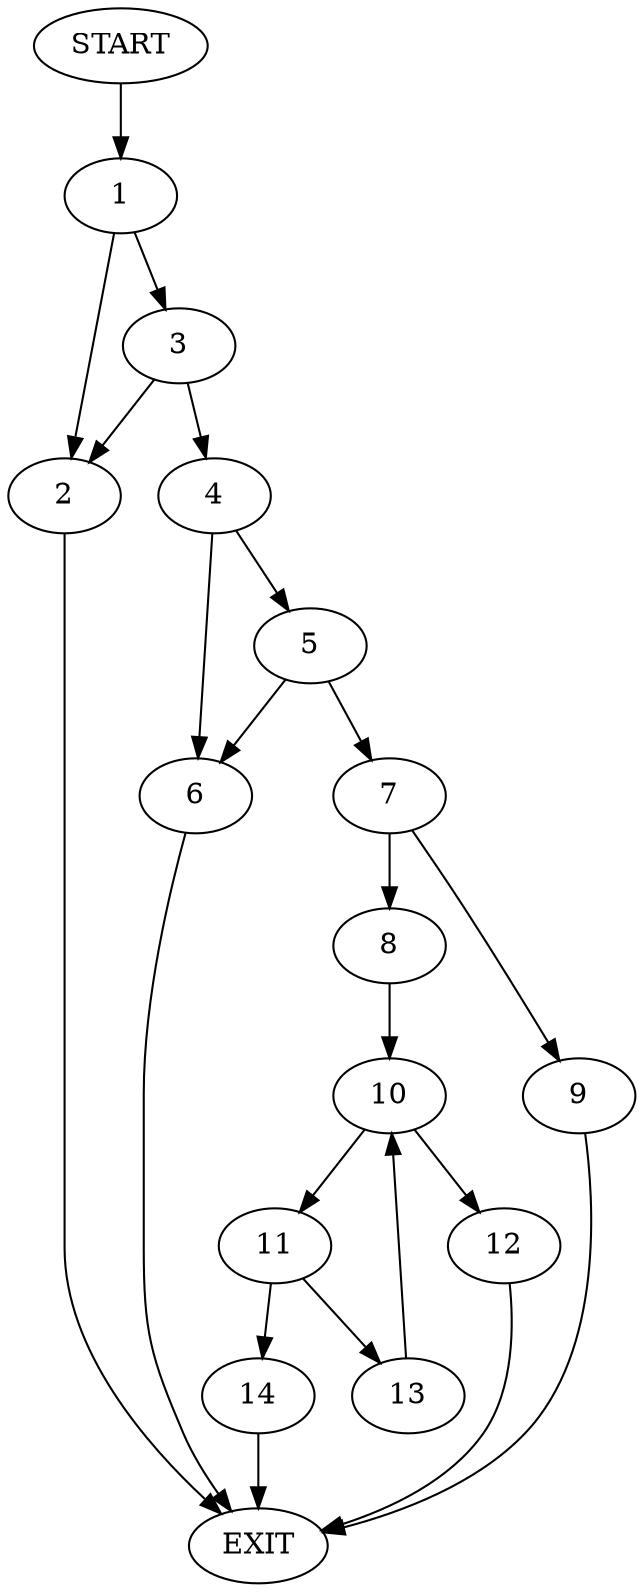 digraph {
0 [label="START"]
15 [label="EXIT"]
0 -> 1
1 -> 2
1 -> 3
3 -> 2
3 -> 4
2 -> 15
4 -> 5
4 -> 6
6 -> 15
5 -> 6
5 -> 7
7 -> 8
7 -> 9
9 -> 15
8 -> 10
10 -> 11
10 -> 12
11 -> 13
11 -> 14
12 -> 15
13 -> 10
14 -> 15
}
